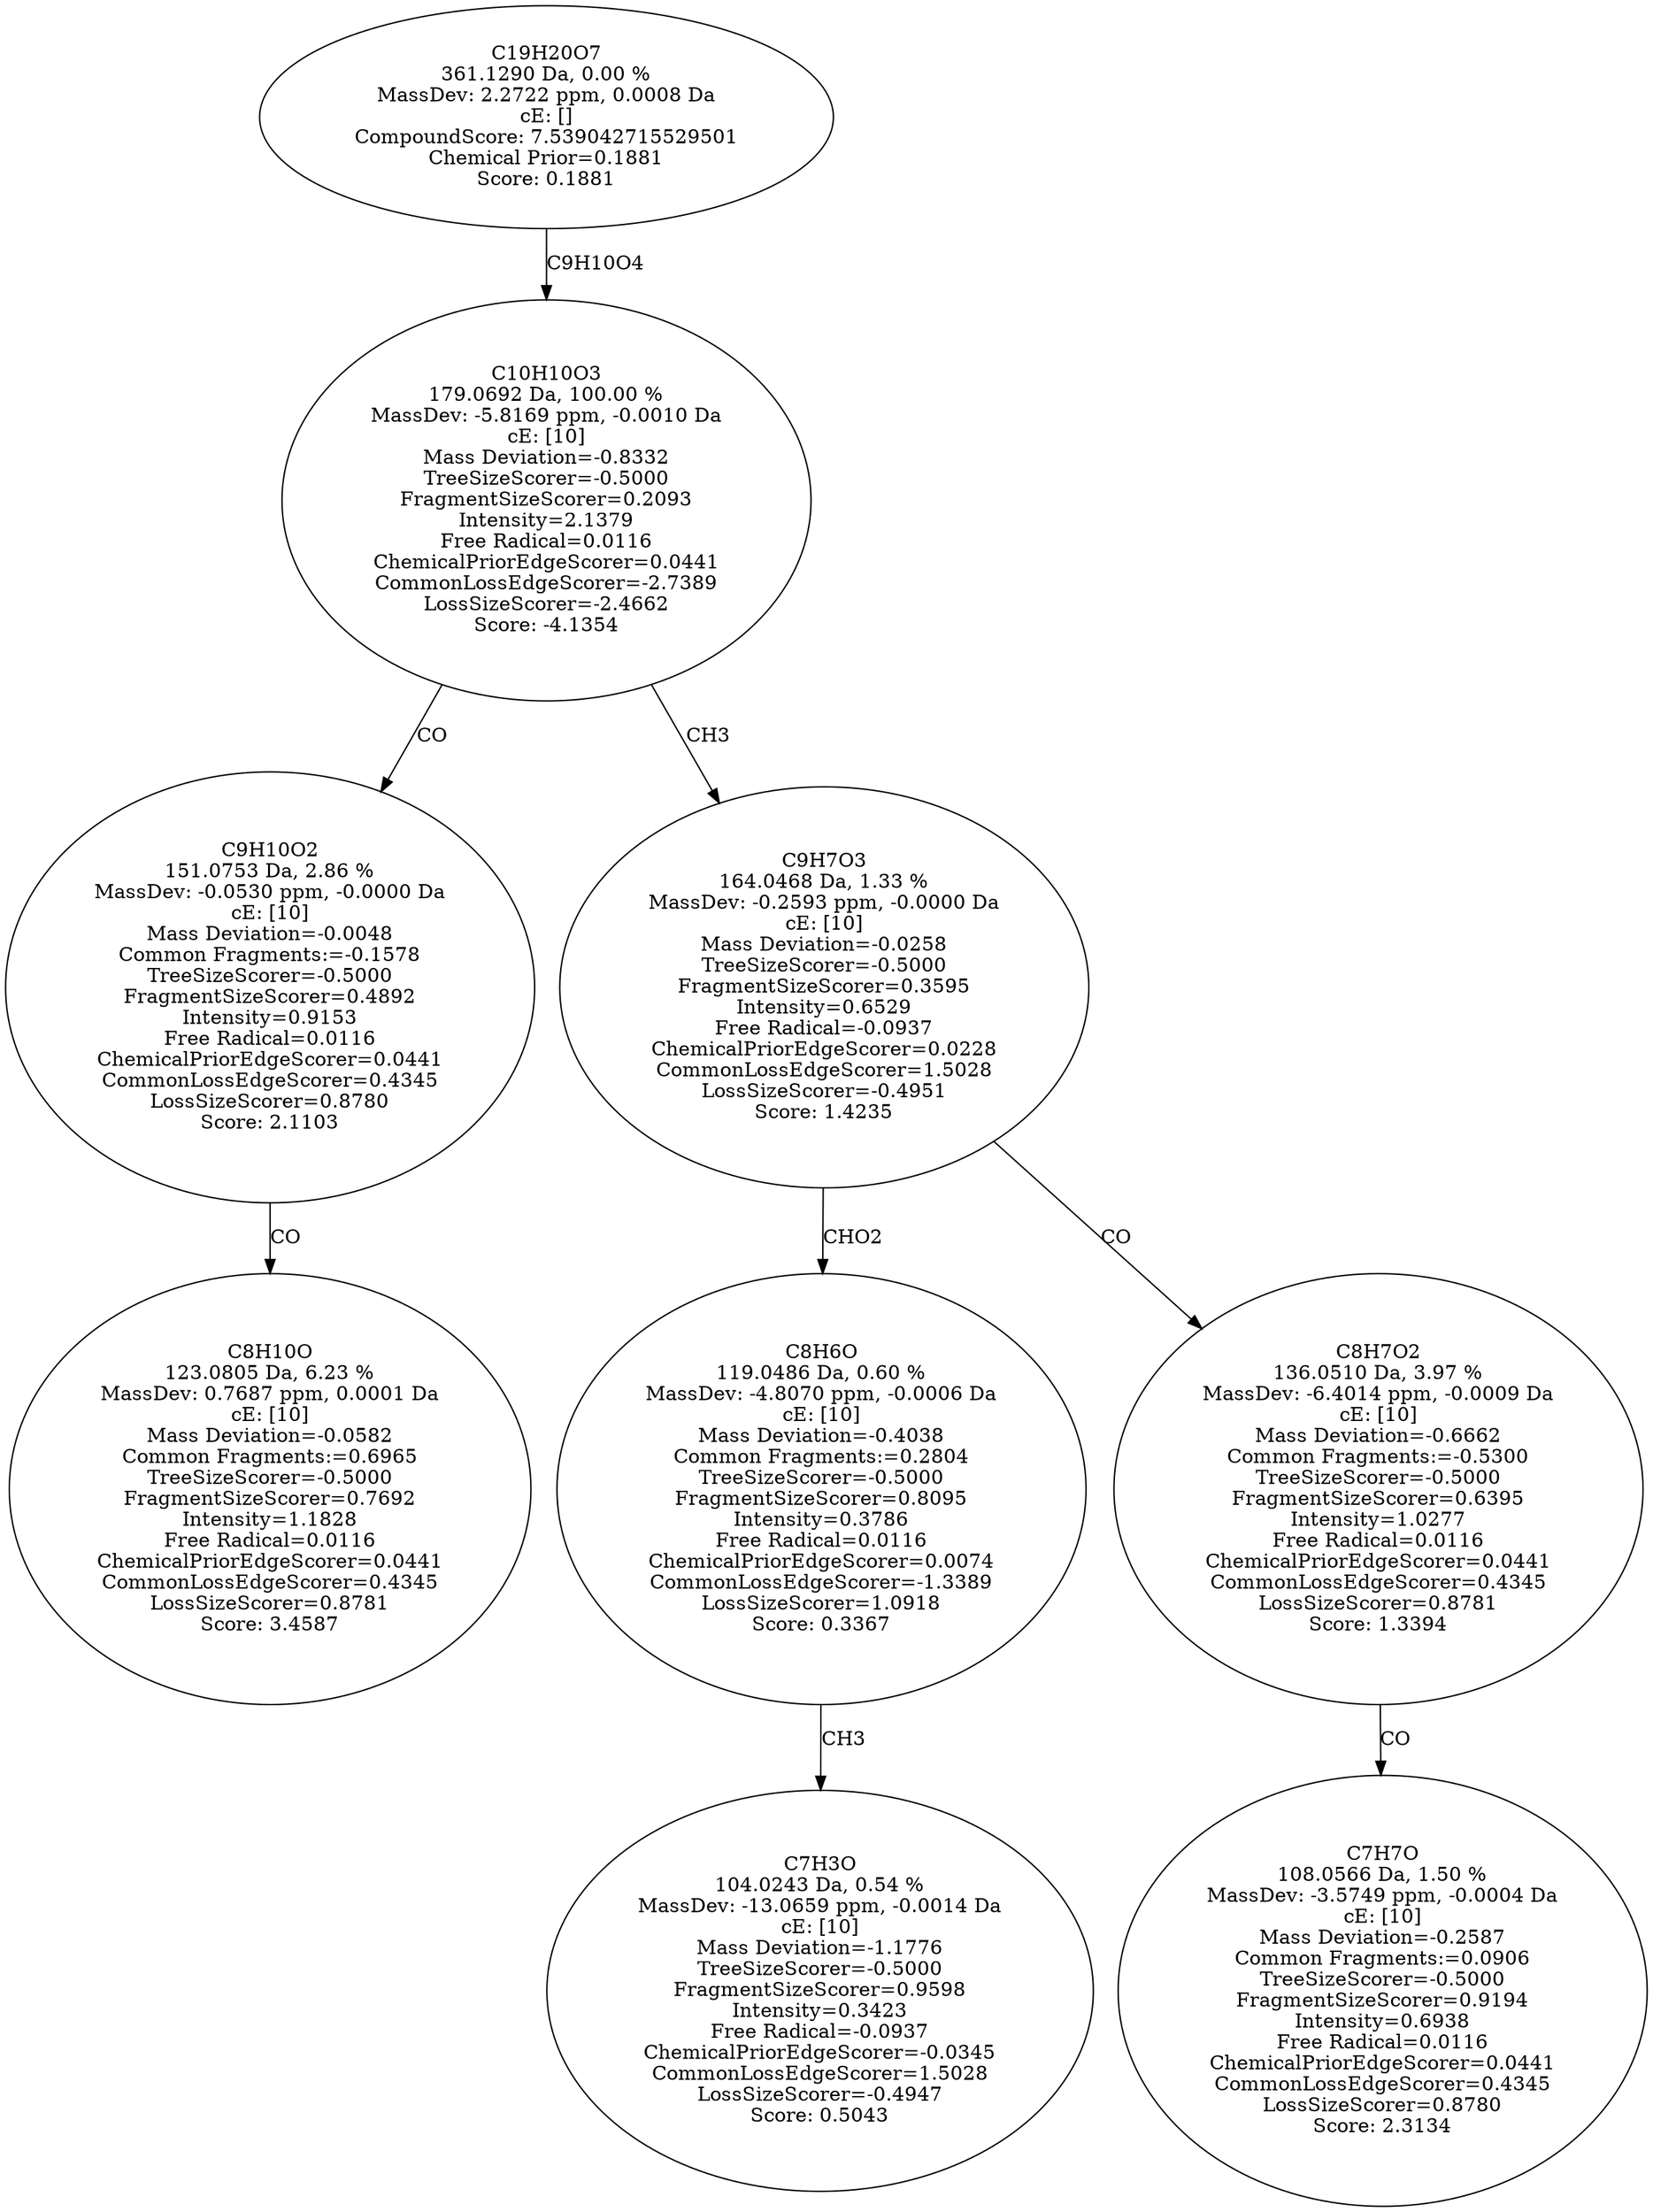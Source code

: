 strict digraph {
v1 [label="C8H10O\n123.0805 Da, 6.23 %\nMassDev: 0.7687 ppm, 0.0001 Da\ncE: [10]\nMass Deviation=-0.0582\nCommon Fragments:=0.6965\nTreeSizeScorer=-0.5000\nFragmentSizeScorer=0.7692\nIntensity=1.1828\nFree Radical=0.0116\nChemicalPriorEdgeScorer=0.0441\nCommonLossEdgeScorer=0.4345\nLossSizeScorer=0.8781\nScore: 3.4587"];
v2 [label="C9H10O2\n151.0753 Da, 2.86 %\nMassDev: -0.0530 ppm, -0.0000 Da\ncE: [10]\nMass Deviation=-0.0048\nCommon Fragments:=-0.1578\nTreeSizeScorer=-0.5000\nFragmentSizeScorer=0.4892\nIntensity=0.9153\nFree Radical=0.0116\nChemicalPriorEdgeScorer=0.0441\nCommonLossEdgeScorer=0.4345\nLossSizeScorer=0.8780\nScore: 2.1103"];
v3 [label="C7H3O\n104.0243 Da, 0.54 %\nMassDev: -13.0659 ppm, -0.0014 Da\ncE: [10]\nMass Deviation=-1.1776\nTreeSizeScorer=-0.5000\nFragmentSizeScorer=0.9598\nIntensity=0.3423\nFree Radical=-0.0937\nChemicalPriorEdgeScorer=-0.0345\nCommonLossEdgeScorer=1.5028\nLossSizeScorer=-0.4947\nScore: 0.5043"];
v4 [label="C8H6O\n119.0486 Da, 0.60 %\nMassDev: -4.8070 ppm, -0.0006 Da\ncE: [10]\nMass Deviation=-0.4038\nCommon Fragments:=0.2804\nTreeSizeScorer=-0.5000\nFragmentSizeScorer=0.8095\nIntensity=0.3786\nFree Radical=0.0116\nChemicalPriorEdgeScorer=0.0074\nCommonLossEdgeScorer=-1.3389\nLossSizeScorer=1.0918\nScore: 0.3367"];
v5 [label="C7H7O\n108.0566 Da, 1.50 %\nMassDev: -3.5749 ppm, -0.0004 Da\ncE: [10]\nMass Deviation=-0.2587\nCommon Fragments:=0.0906\nTreeSizeScorer=-0.5000\nFragmentSizeScorer=0.9194\nIntensity=0.6938\nFree Radical=0.0116\nChemicalPriorEdgeScorer=0.0441\nCommonLossEdgeScorer=0.4345\nLossSizeScorer=0.8780\nScore: 2.3134"];
v6 [label="C8H7O2\n136.0510 Da, 3.97 %\nMassDev: -6.4014 ppm, -0.0009 Da\ncE: [10]\nMass Deviation=-0.6662\nCommon Fragments:=-0.5300\nTreeSizeScorer=-0.5000\nFragmentSizeScorer=0.6395\nIntensity=1.0277\nFree Radical=0.0116\nChemicalPriorEdgeScorer=0.0441\nCommonLossEdgeScorer=0.4345\nLossSizeScorer=0.8781\nScore: 1.3394"];
v7 [label="C9H7O3\n164.0468 Da, 1.33 %\nMassDev: -0.2593 ppm, -0.0000 Da\ncE: [10]\nMass Deviation=-0.0258\nTreeSizeScorer=-0.5000\nFragmentSizeScorer=0.3595\nIntensity=0.6529\nFree Radical=-0.0937\nChemicalPriorEdgeScorer=0.0228\nCommonLossEdgeScorer=1.5028\nLossSizeScorer=-0.4951\nScore: 1.4235"];
v8 [label="C10H10O3\n179.0692 Da, 100.00 %\nMassDev: -5.8169 ppm, -0.0010 Da\ncE: [10]\nMass Deviation=-0.8332\nTreeSizeScorer=-0.5000\nFragmentSizeScorer=0.2093\nIntensity=2.1379\nFree Radical=0.0116\nChemicalPriorEdgeScorer=0.0441\nCommonLossEdgeScorer=-2.7389\nLossSizeScorer=-2.4662\nScore: -4.1354"];
v9 [label="C19H20O7\n361.1290 Da, 0.00 %\nMassDev: 2.2722 ppm, 0.0008 Da\ncE: []\nCompoundScore: 7.539042715529501\nChemical Prior=0.1881\nScore: 0.1881"];
v2 -> v1 [label="CO"];
v8 -> v2 [label="CO"];
v4 -> v3 [label="CH3"];
v7 -> v4 [label="CHO2"];
v6 -> v5 [label="CO"];
v7 -> v6 [label="CO"];
v8 -> v7 [label="CH3"];
v9 -> v8 [label="C9H10O4"];
}